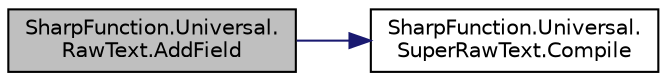 digraph "SharpFunction.Universal.RawText.AddField"
{
 // LATEX_PDF_SIZE
  edge [fontname="Helvetica",fontsize="10",labelfontname="Helvetica",labelfontsize="10"];
  node [fontname="Helvetica",fontsize="10",shape=record];
  rankdir="LR";
  Node1 [label="SharpFunction.Universal.\lRawText.AddField",height=0.2,width=0.4,color="black", fillcolor="grey75", style="filled", fontcolor="black",tooltip="Add field from super raw text"];
  Node1 -> Node2 [color="midnightblue",fontsize="10",style="solid",fontname="Helvetica"];
  Node2 [label="SharpFunction.Universal.\lSuperRawText.Compile",height=0.2,width=0.4,color="black", fillcolor="white", style="filled",URL="$class_sharp_function_1_1_universal_1_1_super_raw_text.html#a37b0ffd3b38a482446e84f6103d43601",tooltip="Bakes the formatting string"];
}
